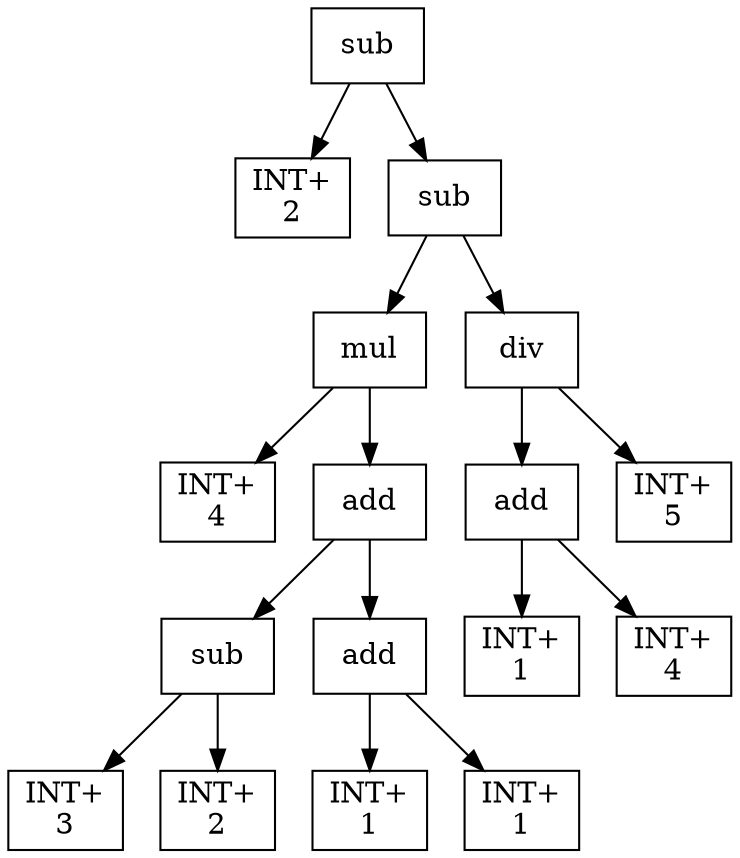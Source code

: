 digraph expr {
  node [shape=box];
  n1 [label="sub"];
  n2 [label="INT+\n2"];
  n3 [label="sub"];
  n4 [label="mul"];
  n5 [label="INT+\n4"];
  n6 [label="add"];
  n7 [label="sub"];
  n8 [label="INT+\n3"];
  n9 [label="INT+\n2"];
  n7 -> n8;
  n7 -> n9;
  n10 [label="add"];
  n11 [label="INT+\n1"];
  n12 [label="INT+\n1"];
  n10 -> n11;
  n10 -> n12;
  n6 -> n7;
  n6 -> n10;
  n4 -> n5;
  n4 -> n6;
  n13 [label="div"];
  n14 [label="add"];
  n15 [label="INT+\n1"];
  n16 [label="INT+\n4"];
  n14 -> n15;
  n14 -> n16;
  n17 [label="INT+\n5"];
  n13 -> n14;
  n13 -> n17;
  n3 -> n4;
  n3 -> n13;
  n1 -> n2;
  n1 -> n3;
}